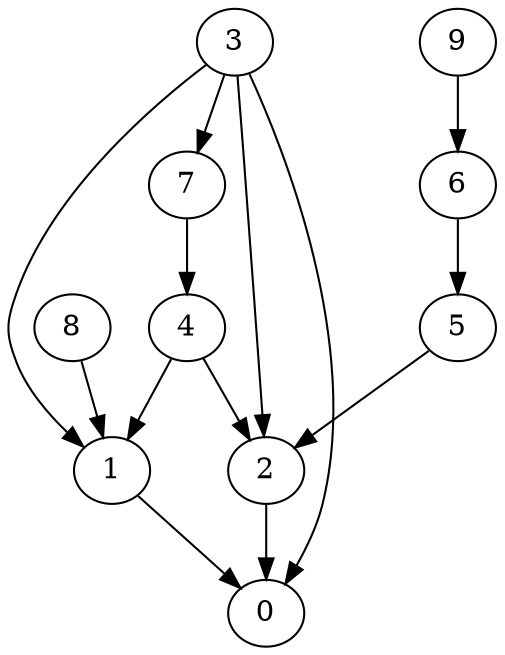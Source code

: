 digraph G {
  graph [splines=true overlap=false]
  node  [shape=ellipse, width=0.3, height=0.3]
  0 [label="0"];
  1 [label="1"];
  2 [label="2"];
  3 [label="3"];
  4 [label="4"];
  5 [label="5"];
  6 [label="6"];
  7 [label="7"];
  8 [label="8"];
  9 [label="9"];
  1 -> 0;
  2 -> 0;
  3 -> 0;
  3 -> 1;
  3 -> 2;
  3 -> 7;
  4 -> 1;
  4 -> 2;
  5 -> 2;
  6 -> 5;
  7 -> 4;
  8 -> 1;
  9 -> 6;
}
